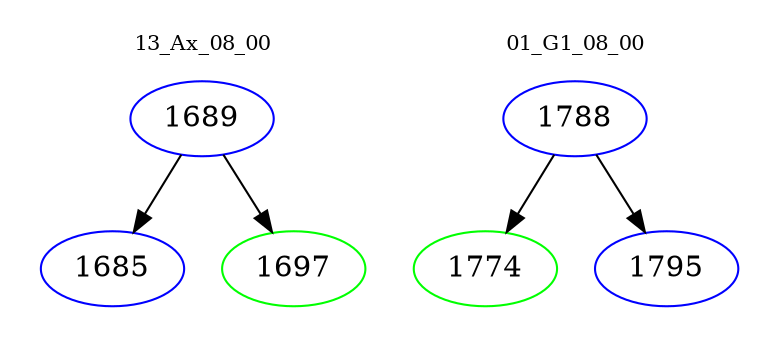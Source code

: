 digraph{
subgraph cluster_0 {
color = white
label = "13_Ax_08_00";
fontsize=10;
T0_1689 [label="1689", color="blue"]
T0_1689 -> T0_1685 [color="black"]
T0_1685 [label="1685", color="blue"]
T0_1689 -> T0_1697 [color="black"]
T0_1697 [label="1697", color="green"]
}
subgraph cluster_1 {
color = white
label = "01_G1_08_00";
fontsize=10;
T1_1788 [label="1788", color="blue"]
T1_1788 -> T1_1774 [color="black"]
T1_1774 [label="1774", color="green"]
T1_1788 -> T1_1795 [color="black"]
T1_1795 [label="1795", color="blue"]
}
}
